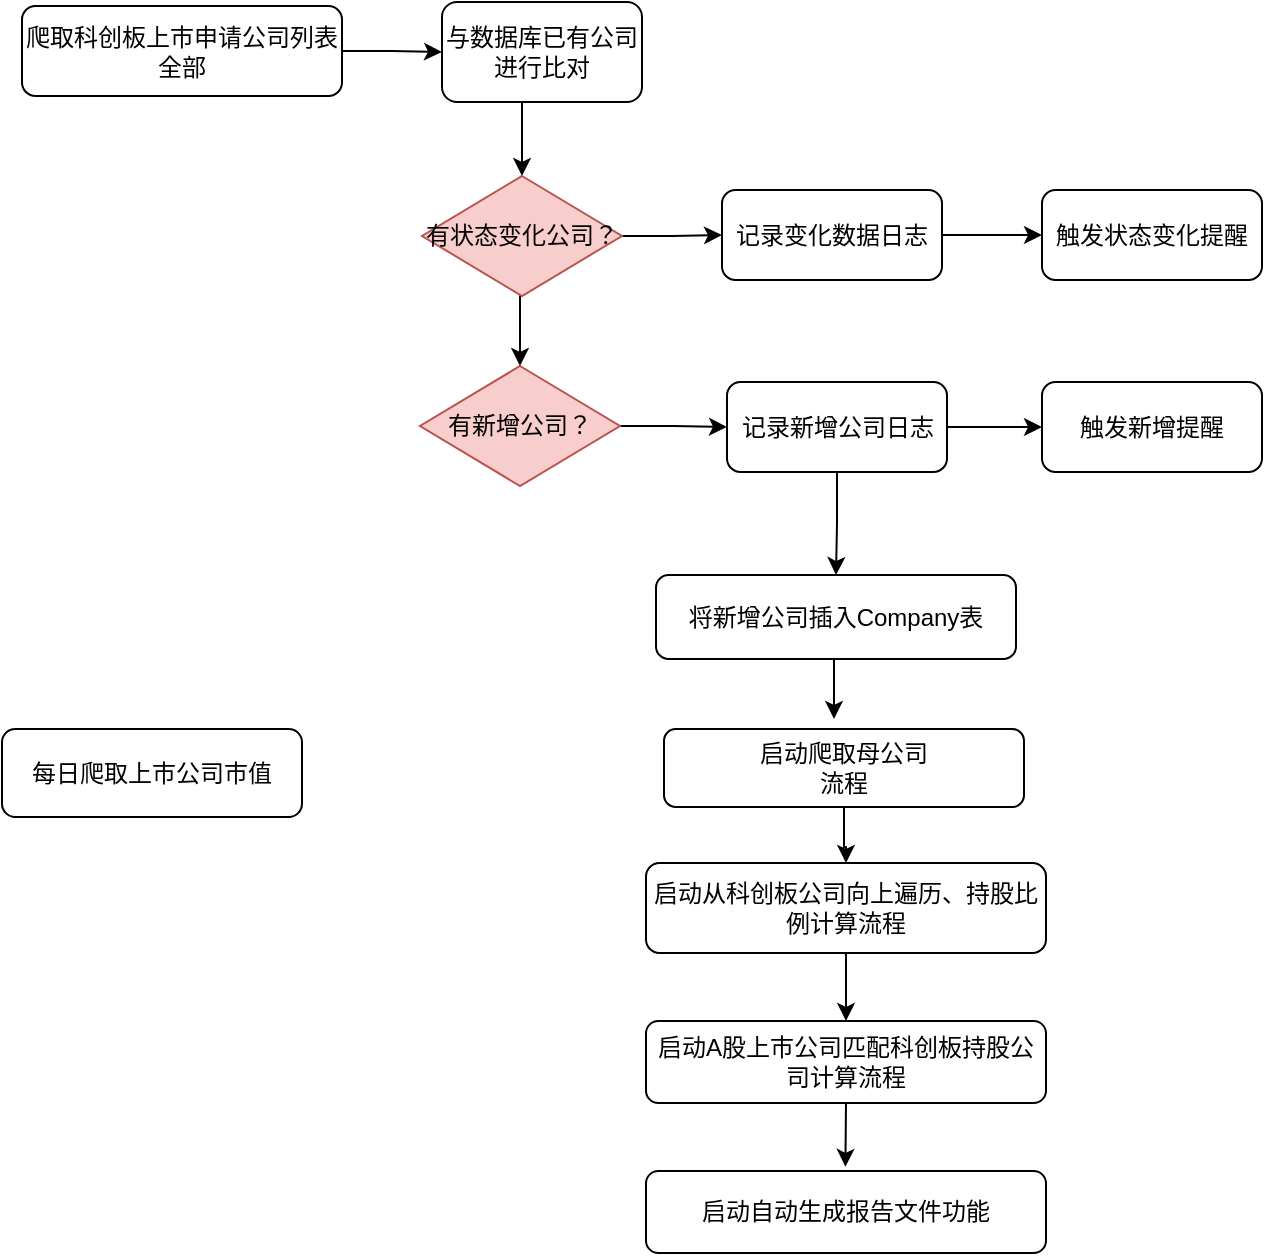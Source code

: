 <mxfile version="10.5.9" type="github"><diagram id="KTEPqP4pOeBFw6aiOijy" name="数据爬取分析教程"><mxGraphModel dx="1055" dy="609" grid="1" gridSize="10" guides="1" tooltips="1" connect="1" arrows="1" fold="1" page="1" pageScale="1" pageWidth="827" pageHeight="1169" math="0" shadow="0"><root><mxCell id="0"/><mxCell id="1" parent="0"/><mxCell id="UtDkgQYmuLUqPA4ljBRn-20" style="edgeStyle=orthogonalEdgeStyle;rounded=0;orthogonalLoop=1;jettySize=auto;html=1;exitX=1;exitY=0.5;exitDx=0;exitDy=0;entryX=0;entryY=0.5;entryDx=0;entryDy=0;" parent="1" source="UtDkgQYmuLUqPA4ljBRn-1" target="UtDkgQYmuLUqPA4ljBRn-2" edge="1"><mxGeometry relative="1" as="geometry"/></mxCell><mxCell id="UtDkgQYmuLUqPA4ljBRn-1" value="爬取科创板上市申请公司列表全部" style="rounded=1;whiteSpace=wrap;html=1;" parent="1" vertex="1"><mxGeometry x="40" y="40" width="160" height="45" as="geometry"/></mxCell><mxCell id="UtDkgQYmuLUqPA4ljBRn-21" style="edgeStyle=orthogonalEdgeStyle;rounded=0;orthogonalLoop=1;jettySize=auto;html=1;exitX=0.5;exitY=1;exitDx=0;exitDy=0;entryX=0.5;entryY=0;entryDx=0;entryDy=0;" parent="1" source="UtDkgQYmuLUqPA4ljBRn-2" target="UtDkgQYmuLUqPA4ljBRn-12" edge="1"><mxGeometry relative="1" as="geometry"/></mxCell><mxCell id="UtDkgQYmuLUqPA4ljBRn-2" value="与数据库已有公司进行比对" style="rounded=1;whiteSpace=wrap;html=1;" parent="1" vertex="1"><mxGeometry x="250" y="38" width="100" height="50" as="geometry"/></mxCell><mxCell id="5-l0KcW2w2bjx_MJIPeX-17" style="edgeStyle=orthogonalEdgeStyle;rounded=0;orthogonalLoop=1;jettySize=auto;html=1;exitX=1;exitY=0.5;exitDx=0;exitDy=0;entryX=0;entryY=0.5;entryDx=0;entryDy=0;" edge="1" parent="1" source="UtDkgQYmuLUqPA4ljBRn-11" target="5-l0KcW2w2bjx_MJIPeX-15"><mxGeometry relative="1" as="geometry"/></mxCell><mxCell id="UtDkgQYmuLUqPA4ljBRn-11" value="有新增公司？" style="rhombus;whiteSpace=wrap;html=1;fillColor=#f8cecc;strokeColor=#b85450;" parent="1" vertex="1"><mxGeometry x="239" y="220" width="100" height="60" as="geometry"/></mxCell><mxCell id="UtDkgQYmuLUqPA4ljBRn-18" style="edgeStyle=orthogonalEdgeStyle;rounded=0;orthogonalLoop=1;jettySize=auto;html=1;exitX=1;exitY=0.5;exitDx=0;exitDy=0;entryX=0;entryY=0.5;entryDx=0;entryDy=0;" parent="1" source="UtDkgQYmuLUqPA4ljBRn-12" target="UtDkgQYmuLUqPA4ljBRn-14" edge="1"><mxGeometry relative="1" as="geometry"/></mxCell><mxCell id="5-l0KcW2w2bjx_MJIPeX-1" style="edgeStyle=orthogonalEdgeStyle;rounded=0;orthogonalLoop=1;jettySize=auto;html=1;exitX=0.5;exitY=1;exitDx=0;exitDy=0;entryX=0.5;entryY=0;entryDx=0;entryDy=0;" edge="1" parent="1" source="UtDkgQYmuLUqPA4ljBRn-12" target="UtDkgQYmuLUqPA4ljBRn-11"><mxGeometry relative="1" as="geometry"/></mxCell><mxCell id="UtDkgQYmuLUqPA4ljBRn-12" value="有状态变化公司？" style="rhombus;whiteSpace=wrap;html=1;fillColor=#f8cecc;strokeColor=#b85450;" parent="1" vertex="1"><mxGeometry x="240" y="125" width="100" height="60" as="geometry"/></mxCell><mxCell id="UtDkgQYmuLUqPA4ljBRn-13" value="每日爬取上市公司市值" style="rounded=1;whiteSpace=wrap;html=1;" parent="1" vertex="1"><mxGeometry x="30" y="401.5" width="150" height="44" as="geometry"/></mxCell><mxCell id="UtDkgQYmuLUqPA4ljBRn-19" style="edgeStyle=orthogonalEdgeStyle;rounded=0;orthogonalLoop=1;jettySize=auto;html=1;exitX=1;exitY=0.5;exitDx=0;exitDy=0;entryX=0;entryY=0.5;entryDx=0;entryDy=0;" parent="1" source="UtDkgQYmuLUqPA4ljBRn-14" target="UtDkgQYmuLUqPA4ljBRn-17" edge="1"><mxGeometry relative="1" as="geometry"/></mxCell><mxCell id="UtDkgQYmuLUqPA4ljBRn-14" value="记录变化数据日志" style="rounded=1;whiteSpace=wrap;html=1;" parent="1" vertex="1"><mxGeometry x="390" y="132" width="110" height="45" as="geometry"/></mxCell><mxCell id="UtDkgQYmuLUqPA4ljBRn-17" value="触发状态变化提醒" style="rounded=1;whiteSpace=wrap;html=1;" parent="1" vertex="1"><mxGeometry x="550" y="132" width="110" height="45" as="geometry"/></mxCell><mxCell id="5-l0KcW2w2bjx_MJIPeX-5" style="edgeStyle=orthogonalEdgeStyle;rounded=0;orthogonalLoop=1;jettySize=auto;html=1;exitX=0.5;exitY=1;exitDx=0;exitDy=0;" edge="1" parent="1" source="5-l0KcW2w2bjx_MJIPeX-2"><mxGeometry relative="1" as="geometry"><mxPoint x="446" y="396.5" as="targetPoint"/></mxGeometry></mxCell><mxCell id="5-l0KcW2w2bjx_MJIPeX-2" value="将新增公司插入Company表" style="rounded=1;whiteSpace=wrap;html=1;" vertex="1" parent="1"><mxGeometry x="357" y="324.5" width="180" height="42" as="geometry"/></mxCell><mxCell id="5-l0KcW2w2bjx_MJIPeX-13" style="edgeStyle=orthogonalEdgeStyle;rounded=0;orthogonalLoop=1;jettySize=auto;html=1;exitX=0.5;exitY=1;exitDx=0;exitDy=0;" edge="1" parent="1" source="5-l0KcW2w2bjx_MJIPeX-4" target="5-l0KcW2w2bjx_MJIPeX-6"><mxGeometry relative="1" as="geometry"/></mxCell><mxCell id="5-l0KcW2w2bjx_MJIPeX-4" value="启动爬取母公司&lt;br&gt;流程" style="rounded=1;whiteSpace=wrap;html=1;" vertex="1" parent="1"><mxGeometry x="361" y="401.5" width="180" height="39" as="geometry"/></mxCell><mxCell id="5-l0KcW2w2bjx_MJIPeX-14" style="edgeStyle=orthogonalEdgeStyle;rounded=0;orthogonalLoop=1;jettySize=auto;html=1;exitX=0.5;exitY=1;exitDx=0;exitDy=0;entryX=0.5;entryY=0;entryDx=0;entryDy=0;" edge="1" parent="1" source="5-l0KcW2w2bjx_MJIPeX-6" target="5-l0KcW2w2bjx_MJIPeX-7"><mxGeometry relative="1" as="geometry"/></mxCell><mxCell id="5-l0KcW2w2bjx_MJIPeX-6" value="启动从科创板公司向上遍历、持股比例计算流程" style="rounded=1;whiteSpace=wrap;html=1;" vertex="1" parent="1"><mxGeometry x="352" y="468.5" width="200" height="45" as="geometry"/></mxCell><mxCell id="5-l0KcW2w2bjx_MJIPeX-20" style="edgeStyle=orthogonalEdgeStyle;rounded=0;orthogonalLoop=1;jettySize=auto;html=1;exitX=0.5;exitY=1;exitDx=0;exitDy=0;" edge="1" parent="1" source="5-l0KcW2w2bjx_MJIPeX-7"><mxGeometry relative="1" as="geometry"><mxPoint x="451.706" y="620.412" as="targetPoint"/></mxGeometry></mxCell><mxCell id="5-l0KcW2w2bjx_MJIPeX-7" value="启动A股上市公司匹配科创板持股公司计算流程" style="rounded=1;whiteSpace=wrap;html=1;" vertex="1" parent="1"><mxGeometry x="352" y="547.5" width="200" height="41" as="geometry"/></mxCell><mxCell id="5-l0KcW2w2bjx_MJIPeX-18" style="edgeStyle=orthogonalEdgeStyle;rounded=0;orthogonalLoop=1;jettySize=auto;html=1;exitX=1;exitY=0.5;exitDx=0;exitDy=0;entryX=0;entryY=0.5;entryDx=0;entryDy=0;" edge="1" parent="1" source="5-l0KcW2w2bjx_MJIPeX-15" target="5-l0KcW2w2bjx_MJIPeX-16"><mxGeometry relative="1" as="geometry"/></mxCell><mxCell id="5-l0KcW2w2bjx_MJIPeX-22" style="edgeStyle=orthogonalEdgeStyle;rounded=0;orthogonalLoop=1;jettySize=auto;html=1;exitX=0.5;exitY=1;exitDx=0;exitDy=0;" edge="1" parent="1" source="5-l0KcW2w2bjx_MJIPeX-15" target="5-l0KcW2w2bjx_MJIPeX-2"><mxGeometry relative="1" as="geometry"/></mxCell><mxCell id="5-l0KcW2w2bjx_MJIPeX-15" value="记录新增公司日志" style="rounded=1;whiteSpace=wrap;html=1;" vertex="1" parent="1"><mxGeometry x="392.5" y="228" width="110" height="45" as="geometry"/></mxCell><mxCell id="5-l0KcW2w2bjx_MJIPeX-16" value="触发新增提醒" style="rounded=1;whiteSpace=wrap;html=1;" vertex="1" parent="1"><mxGeometry x="550" y="228" width="110" height="45" as="geometry"/></mxCell><mxCell id="5-l0KcW2w2bjx_MJIPeX-19" value="启动自动生成报告文件功能" style="rounded=1;whiteSpace=wrap;html=1;" vertex="1" parent="1"><mxGeometry x="352" y="622.5" width="200" height="41" as="geometry"/></mxCell></root></mxGraphModel></diagram></mxfile>